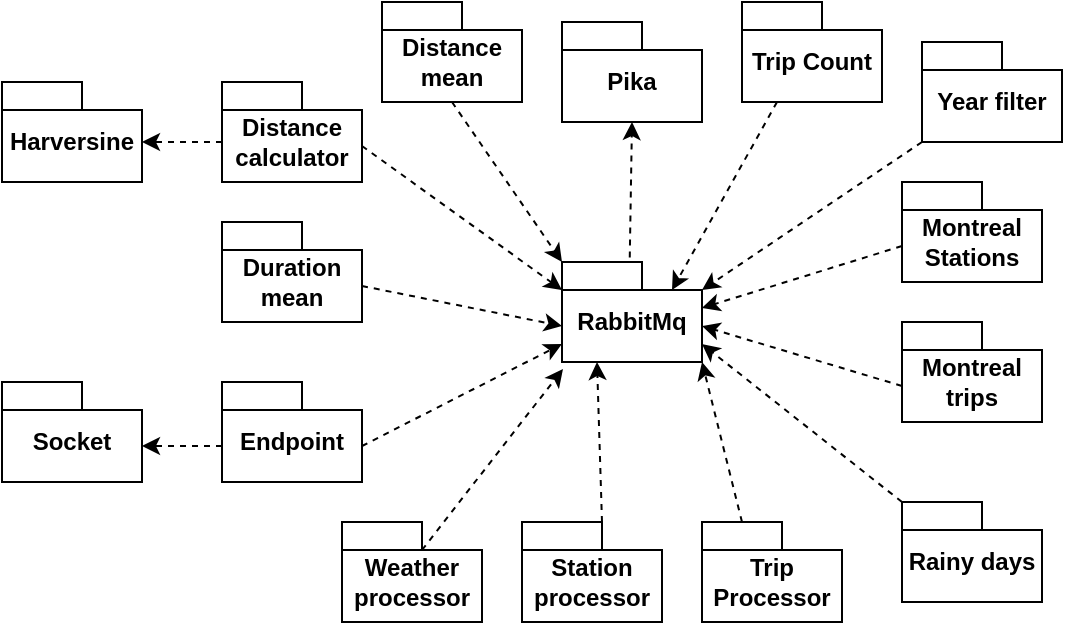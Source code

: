 <mxfile version="21.2.9" type="device">
  <diagram name="Page-1" id="8mz-AkGA6ATdl_f3ERlu">
    <mxGraphModel dx="649" dy="347" grid="1" gridSize="10" guides="1" tooltips="1" connect="1" arrows="1" fold="1" page="1" pageScale="1" pageWidth="850" pageHeight="1100" math="0" shadow="0">
      <root>
        <mxCell id="0" />
        <mxCell id="1" parent="0" />
        <mxCell id="J4NCzS--1xgTAT7NJ2CT-16" value="Endpoint" style="shape=folder;fontStyle=1;spacingTop=10;tabWidth=40;tabHeight=14;tabPosition=left;html=1;whiteSpace=wrap;" vertex="1" parent="1">
          <mxGeometry x="120" y="200" width="70" height="50" as="geometry" />
        </mxCell>
        <mxCell id="J4NCzS--1xgTAT7NJ2CT-17" value="RabbitMq" style="shape=folder;fontStyle=1;spacingTop=10;tabWidth=40;tabHeight=14;tabPosition=left;html=1;whiteSpace=wrap;" vertex="1" parent="1">
          <mxGeometry x="290" y="140" width="70" height="50" as="geometry" />
        </mxCell>
        <mxCell id="J4NCzS--1xgTAT7NJ2CT-18" value="Weather processor" style="shape=folder;fontStyle=1;spacingTop=10;tabWidth=40;tabHeight=14;tabPosition=left;html=1;whiteSpace=wrap;" vertex="1" parent="1">
          <mxGeometry x="180" y="270" width="70" height="50" as="geometry" />
        </mxCell>
        <mxCell id="J4NCzS--1xgTAT7NJ2CT-19" value="&lt;div&gt;Station&lt;/div&gt;&lt;div&gt;processor&lt;br&gt;&lt;/div&gt;" style="shape=folder;fontStyle=1;spacingTop=10;tabWidth=40;tabHeight=14;tabPosition=left;html=1;whiteSpace=wrap;" vertex="1" parent="1">
          <mxGeometry x="270" y="270" width="70" height="50" as="geometry" />
        </mxCell>
        <mxCell id="J4NCzS--1xgTAT7NJ2CT-20" value="Socket" style="shape=folder;fontStyle=1;spacingTop=10;tabWidth=40;tabHeight=14;tabPosition=left;html=1;whiteSpace=wrap;" vertex="1" parent="1">
          <mxGeometry x="10" y="200" width="70" height="50" as="geometry" />
        </mxCell>
        <mxCell id="J4NCzS--1xgTAT7NJ2CT-22" value="Trip Processor" style="shape=folder;fontStyle=1;spacingTop=10;tabWidth=40;tabHeight=14;tabPosition=left;html=1;whiteSpace=wrap;" vertex="1" parent="1">
          <mxGeometry x="360" y="270" width="70" height="50" as="geometry" />
        </mxCell>
        <mxCell id="J4NCzS--1xgTAT7NJ2CT-23" value="Rainy days" style="shape=folder;fontStyle=1;spacingTop=10;tabWidth=40;tabHeight=14;tabPosition=left;html=1;whiteSpace=wrap;" vertex="1" parent="1">
          <mxGeometry x="460" y="260" width="70" height="50" as="geometry" />
        </mxCell>
        <mxCell id="J4NCzS--1xgTAT7NJ2CT-24" value="Duration mean" style="shape=folder;fontStyle=1;spacingTop=10;tabWidth=40;tabHeight=14;tabPosition=left;html=1;whiteSpace=wrap;" vertex="1" parent="1">
          <mxGeometry x="120" y="120" width="70" height="50" as="geometry" />
        </mxCell>
        <mxCell id="J4NCzS--1xgTAT7NJ2CT-25" value="Distance calculator" style="shape=folder;fontStyle=1;spacingTop=10;tabWidth=40;tabHeight=14;tabPosition=left;html=1;whiteSpace=wrap;" vertex="1" parent="1">
          <mxGeometry x="120" y="50" width="70" height="50" as="geometry" />
        </mxCell>
        <mxCell id="J4NCzS--1xgTAT7NJ2CT-26" value="Harversine" style="shape=folder;fontStyle=1;spacingTop=10;tabWidth=40;tabHeight=14;tabPosition=left;html=1;whiteSpace=wrap;" vertex="1" parent="1">
          <mxGeometry x="10" y="50" width="70" height="50" as="geometry" />
        </mxCell>
        <mxCell id="J4NCzS--1xgTAT7NJ2CT-27" value="Pika" style="shape=folder;fontStyle=1;spacingTop=10;tabWidth=40;tabHeight=14;tabPosition=left;html=1;whiteSpace=wrap;" vertex="1" parent="1">
          <mxGeometry x="290" y="20" width="70" height="50" as="geometry" />
        </mxCell>
        <mxCell id="J4NCzS--1xgTAT7NJ2CT-28" value="Distance mean" style="shape=folder;fontStyle=1;spacingTop=10;tabWidth=40;tabHeight=14;tabPosition=left;html=1;whiteSpace=wrap;" vertex="1" parent="1">
          <mxGeometry x="200" y="10" width="70" height="50" as="geometry" />
        </mxCell>
        <mxCell id="J4NCzS--1xgTAT7NJ2CT-29" value="Trip Count" style="shape=folder;fontStyle=1;spacingTop=10;tabWidth=40;tabHeight=14;tabPosition=left;html=1;whiteSpace=wrap;" vertex="1" parent="1">
          <mxGeometry x="380" y="10" width="70" height="50" as="geometry" />
        </mxCell>
        <mxCell id="J4NCzS--1xgTAT7NJ2CT-30" value="Year filter" style="shape=folder;fontStyle=1;spacingTop=10;tabWidth=40;tabHeight=14;tabPosition=left;html=1;whiteSpace=wrap;" vertex="1" parent="1">
          <mxGeometry x="470" y="30" width="70" height="50" as="geometry" />
        </mxCell>
        <mxCell id="J4NCzS--1xgTAT7NJ2CT-31" value="Montreal Stations" style="shape=folder;fontStyle=1;spacingTop=10;tabWidth=40;tabHeight=14;tabPosition=left;html=1;whiteSpace=wrap;" vertex="1" parent="1">
          <mxGeometry x="460" y="100" width="70" height="50" as="geometry" />
        </mxCell>
        <mxCell id="J4NCzS--1xgTAT7NJ2CT-32" value="Montreal trips" style="shape=folder;fontStyle=1;spacingTop=10;tabWidth=40;tabHeight=14;tabPosition=left;html=1;whiteSpace=wrap;" vertex="1" parent="1">
          <mxGeometry x="460" y="170" width="70" height="50" as="geometry" />
        </mxCell>
        <mxCell id="J4NCzS--1xgTAT7NJ2CT-33" value="" style="endArrow=classic;html=1;rounded=0;dashed=1;entryX=0.5;entryY=1;entryDx=0;entryDy=0;entryPerimeter=0;exitX=0.484;exitY=-0.045;exitDx=0;exitDy=0;exitPerimeter=0;" edge="1" parent="1" source="J4NCzS--1xgTAT7NJ2CT-17" target="J4NCzS--1xgTAT7NJ2CT-27">
          <mxGeometry width="50" height="50" relative="1" as="geometry">
            <mxPoint x="220" y="210" as="sourcePoint" />
            <mxPoint x="270" y="160" as="targetPoint" />
          </mxGeometry>
        </mxCell>
        <mxCell id="J4NCzS--1xgTAT7NJ2CT-36" value="" style="endArrow=classic;html=1;rounded=0;dashed=1;entryX=0;entryY=0;entryDx=70;entryDy=32;entryPerimeter=0;exitX=0;exitY=0;exitDx=0;exitDy=32;exitPerimeter=0;" edge="1" parent="1" source="J4NCzS--1xgTAT7NJ2CT-16" target="J4NCzS--1xgTAT7NJ2CT-20">
          <mxGeometry width="50" height="50" relative="1" as="geometry">
            <mxPoint x="120" y="230" as="sourcePoint" />
            <mxPoint x="83" y="231" as="targetPoint" />
          </mxGeometry>
        </mxCell>
        <mxCell id="J4NCzS--1xgTAT7NJ2CT-38" value="" style="endArrow=classic;html=1;rounded=0;dashed=1;entryX=0;entryY=0;entryDx=70;entryDy=32;entryPerimeter=0;exitX=0;exitY=0;exitDx=0;exitDy=32;exitPerimeter=0;" edge="1" parent="1">
          <mxGeometry width="50" height="50" relative="1" as="geometry">
            <mxPoint x="120" y="80" as="sourcePoint" />
            <mxPoint x="80" y="80" as="targetPoint" />
          </mxGeometry>
        </mxCell>
        <mxCell id="J4NCzS--1xgTAT7NJ2CT-39" value="" style="endArrow=classic;html=1;rounded=0;dashed=1;entryX=0;entryY=0;entryDx=0;entryDy=41;entryPerimeter=0;exitX=0;exitY=0;exitDx=70;exitDy=32;exitPerimeter=0;" edge="1" parent="1" source="J4NCzS--1xgTAT7NJ2CT-16" target="J4NCzS--1xgTAT7NJ2CT-17">
          <mxGeometry width="50" height="50" relative="1" as="geometry">
            <mxPoint x="140" y="252" as="sourcePoint" />
            <mxPoint x="100" y="252" as="targetPoint" />
          </mxGeometry>
        </mxCell>
        <mxCell id="J4NCzS--1xgTAT7NJ2CT-40" value="" style="endArrow=classic;html=1;rounded=0;dashed=1;entryX=0.007;entryY=1.07;entryDx=0;entryDy=0;entryPerimeter=0;exitX=0;exitY=0;exitDx=40;exitDy=14;exitPerimeter=0;" edge="1" parent="1" source="J4NCzS--1xgTAT7NJ2CT-18" target="J4NCzS--1xgTAT7NJ2CT-17">
          <mxGeometry width="50" height="50" relative="1" as="geometry">
            <mxPoint x="200" y="242" as="sourcePoint" />
            <mxPoint x="300" y="191" as="targetPoint" />
          </mxGeometry>
        </mxCell>
        <mxCell id="J4NCzS--1xgTAT7NJ2CT-41" value="" style="endArrow=classic;html=1;rounded=0;dashed=1;entryX=0.25;entryY=1;entryDx=0;entryDy=0;entryPerimeter=0;exitX=0;exitY=0;exitDx=40;exitDy=0;exitPerimeter=0;" edge="1" parent="1" source="J4NCzS--1xgTAT7NJ2CT-19" target="J4NCzS--1xgTAT7NJ2CT-17">
          <mxGeometry width="50" height="50" relative="1" as="geometry">
            <mxPoint x="230" y="294" as="sourcePoint" />
            <mxPoint x="300" y="204" as="targetPoint" />
          </mxGeometry>
        </mxCell>
        <mxCell id="J4NCzS--1xgTAT7NJ2CT-42" value="" style="endArrow=classic;html=1;rounded=0;dashed=1;entryX=0;entryY=0;entryDx=70;entryDy=50;entryPerimeter=0;exitX=0;exitY=0;exitDx=20;exitDy=0;exitPerimeter=0;" edge="1" parent="1" source="J4NCzS--1xgTAT7NJ2CT-22" target="J4NCzS--1xgTAT7NJ2CT-17">
          <mxGeometry width="50" height="50" relative="1" as="geometry">
            <mxPoint x="240" y="304" as="sourcePoint" />
            <mxPoint x="310" y="214" as="targetPoint" />
          </mxGeometry>
        </mxCell>
        <mxCell id="J4NCzS--1xgTAT7NJ2CT-43" value="" style="endArrow=classic;html=1;rounded=0;dashed=1;entryX=0;entryY=0;entryDx=70;entryDy=41;entryPerimeter=0;exitX=0;exitY=0;exitDx=0;exitDy=0;exitPerimeter=0;" edge="1" parent="1" source="J4NCzS--1xgTAT7NJ2CT-23" target="J4NCzS--1xgTAT7NJ2CT-17">
          <mxGeometry width="50" height="50" relative="1" as="geometry">
            <mxPoint x="390" y="280" as="sourcePoint" />
            <mxPoint x="370" y="200" as="targetPoint" />
          </mxGeometry>
        </mxCell>
        <mxCell id="J4NCzS--1xgTAT7NJ2CT-44" value="" style="endArrow=classic;html=1;rounded=0;dashed=1;entryX=0;entryY=0;entryDx=70;entryDy=32;entryPerimeter=0;exitX=0;exitY=0;exitDx=0;exitDy=32;exitPerimeter=0;" edge="1" parent="1" source="J4NCzS--1xgTAT7NJ2CT-32" target="J4NCzS--1xgTAT7NJ2CT-17">
          <mxGeometry width="50" height="50" relative="1" as="geometry">
            <mxPoint x="470" y="270" as="sourcePoint" />
            <mxPoint x="370" y="191" as="targetPoint" />
          </mxGeometry>
        </mxCell>
        <mxCell id="J4NCzS--1xgTAT7NJ2CT-45" value="" style="endArrow=classic;html=1;rounded=0;dashed=1;entryX=0;entryY=0;entryDx=70;entryDy=23;entryPerimeter=0;exitX=0;exitY=0;exitDx=0;exitDy=32;exitPerimeter=0;" edge="1" parent="1" source="J4NCzS--1xgTAT7NJ2CT-31" target="J4NCzS--1xgTAT7NJ2CT-17">
          <mxGeometry width="50" height="50" relative="1" as="geometry">
            <mxPoint x="480" y="280" as="sourcePoint" />
            <mxPoint x="380" y="201" as="targetPoint" />
          </mxGeometry>
        </mxCell>
        <mxCell id="J4NCzS--1xgTAT7NJ2CT-46" value="" style="endArrow=classic;html=1;rounded=0;dashed=1;entryX=0;entryY=0;entryDx=70;entryDy=14;entryPerimeter=0;exitX=0;exitY=0;exitDx=0;exitDy=50;exitPerimeter=0;" edge="1" parent="1" source="J4NCzS--1xgTAT7NJ2CT-30" target="J4NCzS--1xgTAT7NJ2CT-17">
          <mxGeometry width="50" height="50" relative="1" as="geometry">
            <mxPoint x="470" y="142" as="sourcePoint" />
            <mxPoint x="370" y="173" as="targetPoint" />
          </mxGeometry>
        </mxCell>
        <mxCell id="J4NCzS--1xgTAT7NJ2CT-47" value="" style="endArrow=classic;html=1;rounded=0;dashed=1;entryX=0;entryY=0;entryDx=55;entryDy=14;entryPerimeter=0;exitX=0.25;exitY=1;exitDx=0;exitDy=0;exitPerimeter=0;" edge="1" parent="1" source="J4NCzS--1xgTAT7NJ2CT-29" target="J4NCzS--1xgTAT7NJ2CT-17">
          <mxGeometry width="50" height="50" relative="1" as="geometry">
            <mxPoint x="480" y="90" as="sourcePoint" />
            <mxPoint x="370" y="164" as="targetPoint" />
          </mxGeometry>
        </mxCell>
        <mxCell id="J4NCzS--1xgTAT7NJ2CT-48" value="" style="endArrow=classic;html=1;rounded=0;dashed=1;entryX=0;entryY=0;entryDx=0;entryDy=0;entryPerimeter=0;exitX=0.5;exitY=1;exitDx=0;exitDy=0;exitPerimeter=0;" edge="1" parent="1" source="J4NCzS--1xgTAT7NJ2CT-28" target="J4NCzS--1xgTAT7NJ2CT-17">
          <mxGeometry width="50" height="50" relative="1" as="geometry">
            <mxPoint x="408" y="70" as="sourcePoint" />
            <mxPoint x="355" y="164" as="targetPoint" />
          </mxGeometry>
        </mxCell>
        <mxCell id="J4NCzS--1xgTAT7NJ2CT-49" value="" style="endArrow=classic;html=1;rounded=0;dashed=1;entryX=0;entryY=0;entryDx=0;entryDy=14;entryPerimeter=0;exitX=0;exitY=0;exitDx=70;exitDy=32;exitPerimeter=0;" edge="1" parent="1" source="J4NCzS--1xgTAT7NJ2CT-25" target="J4NCzS--1xgTAT7NJ2CT-17">
          <mxGeometry width="50" height="50" relative="1" as="geometry">
            <mxPoint x="245" y="70" as="sourcePoint" />
            <mxPoint x="300" y="150" as="targetPoint" />
          </mxGeometry>
        </mxCell>
        <mxCell id="J4NCzS--1xgTAT7NJ2CT-50" value="" style="endArrow=classic;html=1;rounded=0;dashed=1;entryX=0;entryY=0;entryDx=0;entryDy=32;entryPerimeter=0;exitX=0;exitY=0;exitDx=70;exitDy=32;exitPerimeter=0;" edge="1" parent="1" source="J4NCzS--1xgTAT7NJ2CT-24" target="J4NCzS--1xgTAT7NJ2CT-17">
          <mxGeometry width="50" height="50" relative="1" as="geometry">
            <mxPoint x="200" y="92" as="sourcePoint" />
            <mxPoint x="300" y="164" as="targetPoint" />
          </mxGeometry>
        </mxCell>
      </root>
    </mxGraphModel>
  </diagram>
</mxfile>

